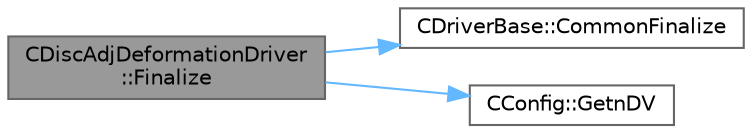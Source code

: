 digraph "CDiscAdjDeformationDriver::Finalize"
{
 // LATEX_PDF_SIZE
  bgcolor="transparent";
  edge [fontname=Helvetica,fontsize=10,labelfontname=Helvetica,labelfontsize=10];
  node [fontname=Helvetica,fontsize=10,shape=box,height=0.2,width=0.4];
  rankdir="LR";
  Node1 [id="Node000001",label="CDiscAdjDeformationDriver\l::Finalize",height=0.2,width=0.4,color="gray40", fillcolor="grey60", style="filled", fontcolor="black",tooltip="Deallocation routine."];
  Node1 -> Node2 [id="edge1_Node000001_Node000002",color="steelblue1",style="solid",tooltip=" "];
  Node2 [id="Node000002",label="CDriverBase::CommonFinalize",height=0.2,width=0.4,color="grey40", fillcolor="white", style="filled",URL="$classCDriverBase.html#ae16aea9a8c2c37c8005f69211da4cc78",tooltip="Delete containers."];
  Node1 -> Node3 [id="edge2_Node000001_Node000003",color="steelblue1",style="solid",tooltip=" "];
  Node3 [id="Node000003",label="CConfig::GetnDV",height=0.2,width=0.4,color="grey40", fillcolor="white", style="filled",URL="$classCConfig.html#ae5c65a1fe19d745724a39ca169d82698",tooltip="Get the number of design variables."];
}
